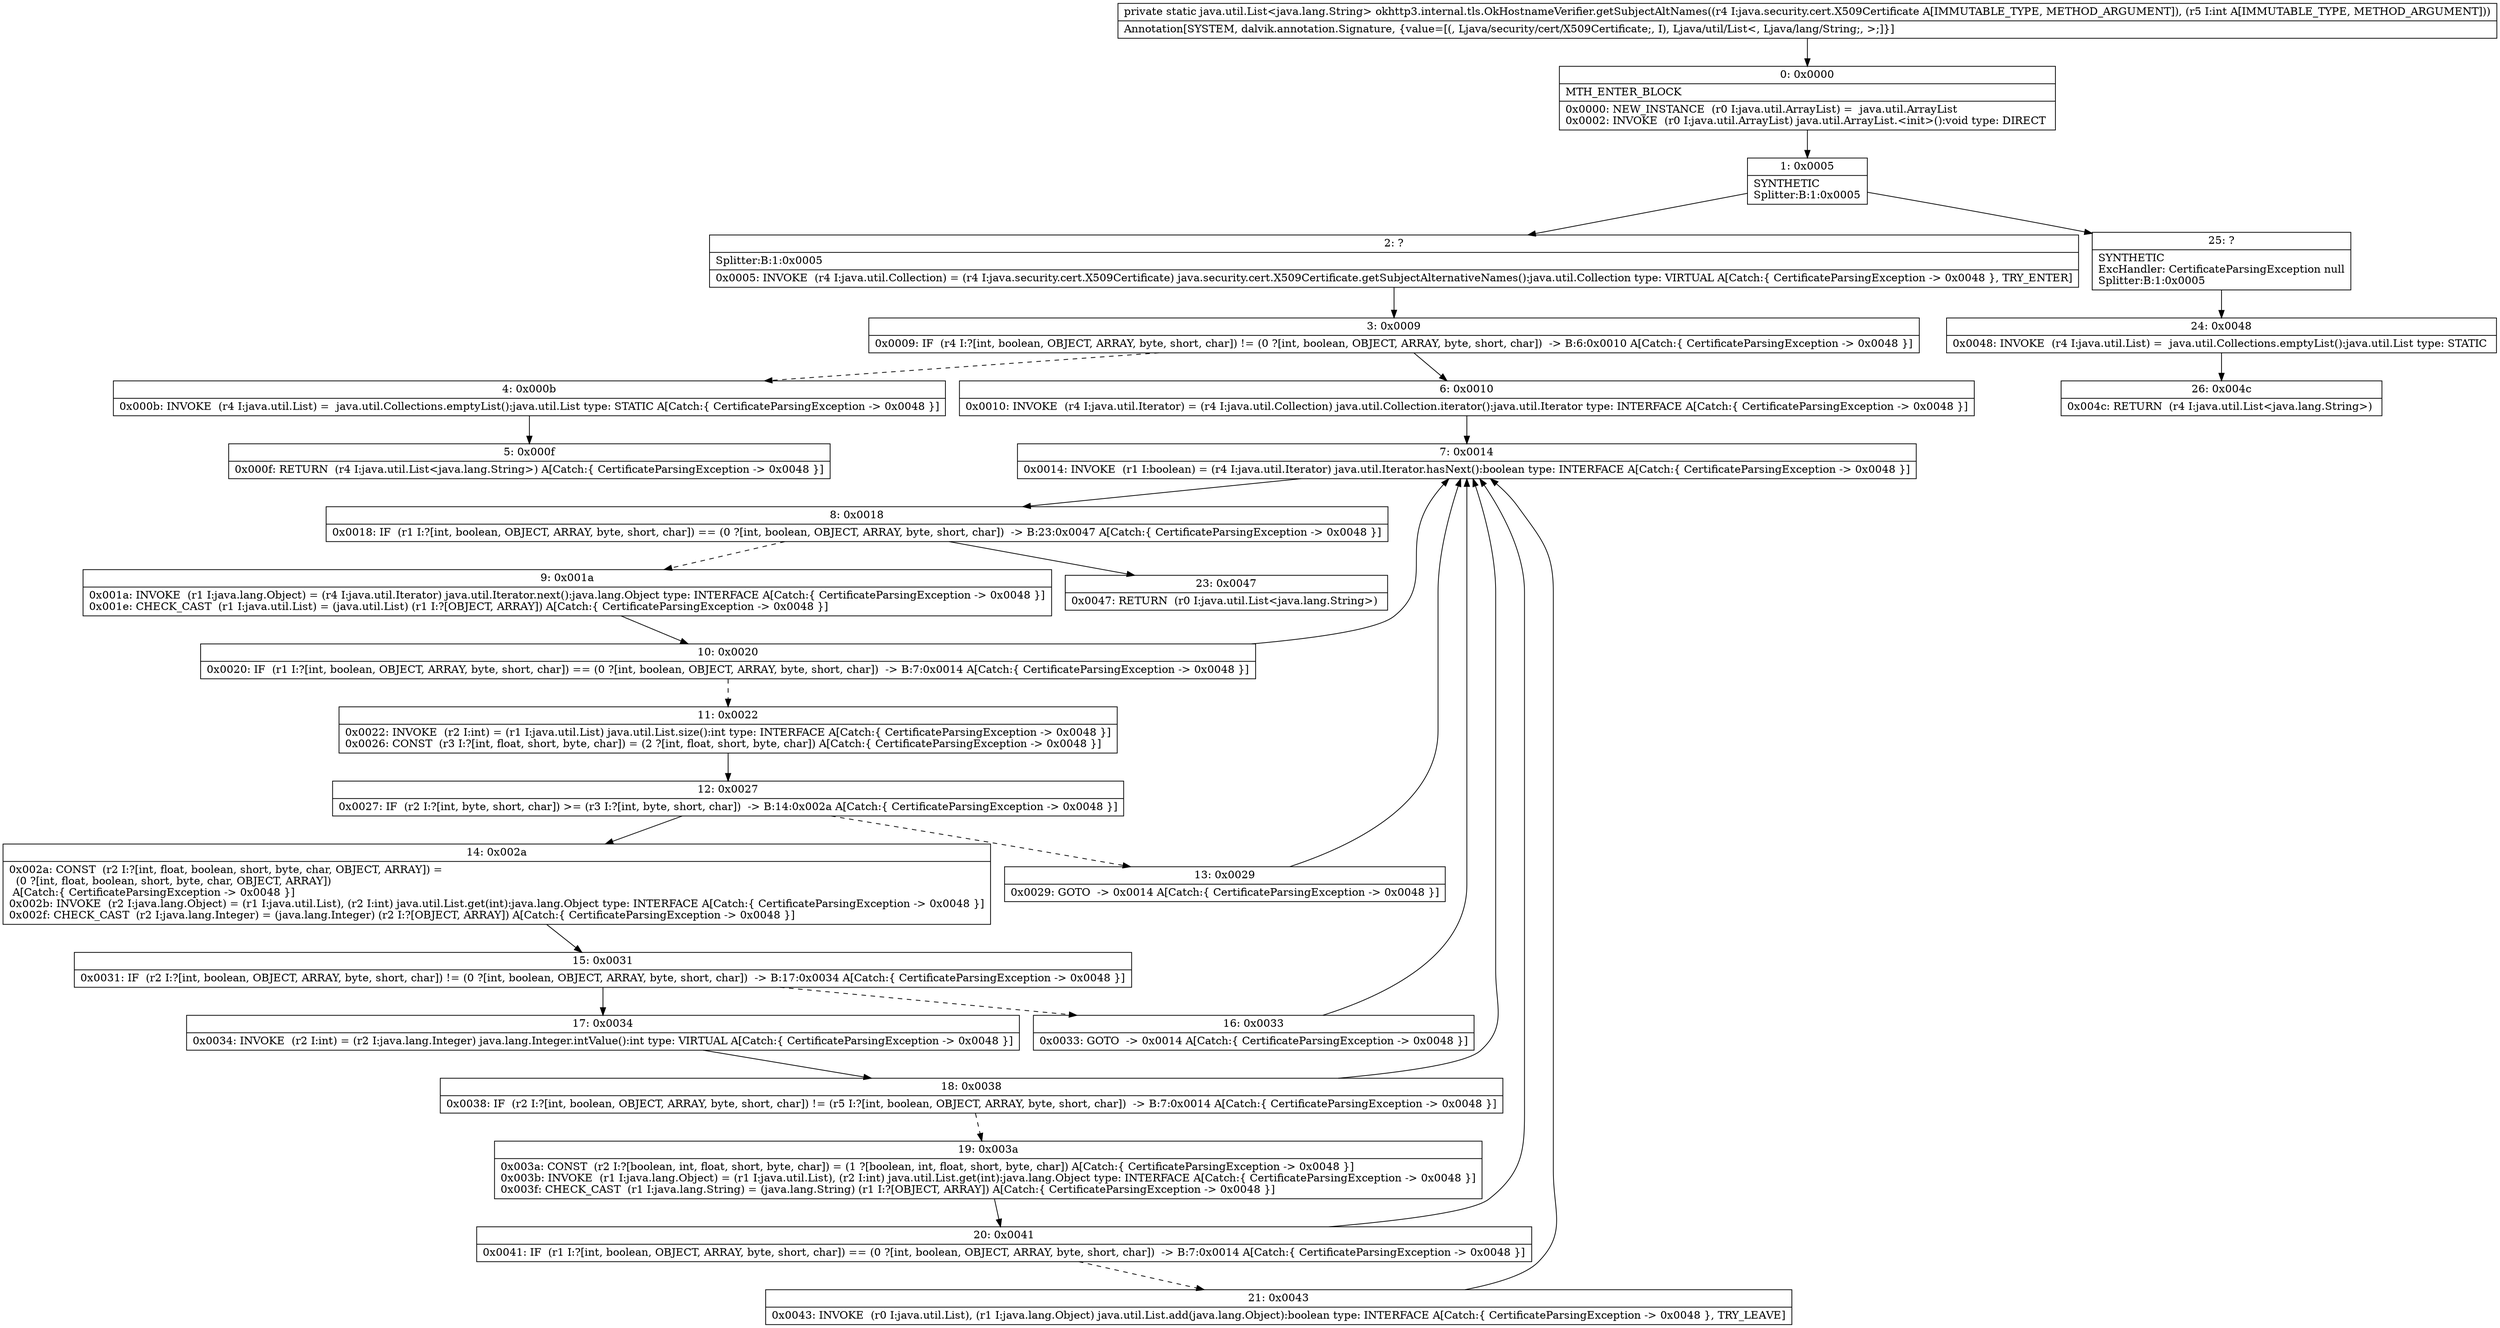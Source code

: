 digraph "CFG forokhttp3.internal.tls.OkHostnameVerifier.getSubjectAltNames(Ljava\/security\/cert\/X509Certificate;I)Ljava\/util\/List;" {
Node_0 [shape=record,label="{0\:\ 0x0000|MTH_ENTER_BLOCK\l|0x0000: NEW_INSTANCE  (r0 I:java.util.ArrayList) =  java.util.ArrayList \l0x0002: INVOKE  (r0 I:java.util.ArrayList) java.util.ArrayList.\<init\>():void type: DIRECT \l}"];
Node_1 [shape=record,label="{1\:\ 0x0005|SYNTHETIC\lSplitter:B:1:0x0005\l}"];
Node_2 [shape=record,label="{2\:\ ?|Splitter:B:1:0x0005\l|0x0005: INVOKE  (r4 I:java.util.Collection) = (r4 I:java.security.cert.X509Certificate) java.security.cert.X509Certificate.getSubjectAlternativeNames():java.util.Collection type: VIRTUAL A[Catch:\{ CertificateParsingException \-\> 0x0048 \}, TRY_ENTER]\l}"];
Node_3 [shape=record,label="{3\:\ 0x0009|0x0009: IF  (r4 I:?[int, boolean, OBJECT, ARRAY, byte, short, char]) != (0 ?[int, boolean, OBJECT, ARRAY, byte, short, char])  \-\> B:6:0x0010 A[Catch:\{ CertificateParsingException \-\> 0x0048 \}]\l}"];
Node_4 [shape=record,label="{4\:\ 0x000b|0x000b: INVOKE  (r4 I:java.util.List) =  java.util.Collections.emptyList():java.util.List type: STATIC A[Catch:\{ CertificateParsingException \-\> 0x0048 \}]\l}"];
Node_5 [shape=record,label="{5\:\ 0x000f|0x000f: RETURN  (r4 I:java.util.List\<java.lang.String\>) A[Catch:\{ CertificateParsingException \-\> 0x0048 \}]\l}"];
Node_6 [shape=record,label="{6\:\ 0x0010|0x0010: INVOKE  (r4 I:java.util.Iterator) = (r4 I:java.util.Collection) java.util.Collection.iterator():java.util.Iterator type: INTERFACE A[Catch:\{ CertificateParsingException \-\> 0x0048 \}]\l}"];
Node_7 [shape=record,label="{7\:\ 0x0014|0x0014: INVOKE  (r1 I:boolean) = (r4 I:java.util.Iterator) java.util.Iterator.hasNext():boolean type: INTERFACE A[Catch:\{ CertificateParsingException \-\> 0x0048 \}]\l}"];
Node_8 [shape=record,label="{8\:\ 0x0018|0x0018: IF  (r1 I:?[int, boolean, OBJECT, ARRAY, byte, short, char]) == (0 ?[int, boolean, OBJECT, ARRAY, byte, short, char])  \-\> B:23:0x0047 A[Catch:\{ CertificateParsingException \-\> 0x0048 \}]\l}"];
Node_9 [shape=record,label="{9\:\ 0x001a|0x001a: INVOKE  (r1 I:java.lang.Object) = (r4 I:java.util.Iterator) java.util.Iterator.next():java.lang.Object type: INTERFACE A[Catch:\{ CertificateParsingException \-\> 0x0048 \}]\l0x001e: CHECK_CAST  (r1 I:java.util.List) = (java.util.List) (r1 I:?[OBJECT, ARRAY]) A[Catch:\{ CertificateParsingException \-\> 0x0048 \}]\l}"];
Node_10 [shape=record,label="{10\:\ 0x0020|0x0020: IF  (r1 I:?[int, boolean, OBJECT, ARRAY, byte, short, char]) == (0 ?[int, boolean, OBJECT, ARRAY, byte, short, char])  \-\> B:7:0x0014 A[Catch:\{ CertificateParsingException \-\> 0x0048 \}]\l}"];
Node_11 [shape=record,label="{11\:\ 0x0022|0x0022: INVOKE  (r2 I:int) = (r1 I:java.util.List) java.util.List.size():int type: INTERFACE A[Catch:\{ CertificateParsingException \-\> 0x0048 \}]\l0x0026: CONST  (r3 I:?[int, float, short, byte, char]) = (2 ?[int, float, short, byte, char]) A[Catch:\{ CertificateParsingException \-\> 0x0048 \}]\l}"];
Node_12 [shape=record,label="{12\:\ 0x0027|0x0027: IF  (r2 I:?[int, byte, short, char]) \>= (r3 I:?[int, byte, short, char])  \-\> B:14:0x002a A[Catch:\{ CertificateParsingException \-\> 0x0048 \}]\l}"];
Node_13 [shape=record,label="{13\:\ 0x0029|0x0029: GOTO  \-\> 0x0014 A[Catch:\{ CertificateParsingException \-\> 0x0048 \}]\l}"];
Node_14 [shape=record,label="{14\:\ 0x002a|0x002a: CONST  (r2 I:?[int, float, boolean, short, byte, char, OBJECT, ARRAY]) = \l  (0 ?[int, float, boolean, short, byte, char, OBJECT, ARRAY])\l A[Catch:\{ CertificateParsingException \-\> 0x0048 \}]\l0x002b: INVOKE  (r2 I:java.lang.Object) = (r1 I:java.util.List), (r2 I:int) java.util.List.get(int):java.lang.Object type: INTERFACE A[Catch:\{ CertificateParsingException \-\> 0x0048 \}]\l0x002f: CHECK_CAST  (r2 I:java.lang.Integer) = (java.lang.Integer) (r2 I:?[OBJECT, ARRAY]) A[Catch:\{ CertificateParsingException \-\> 0x0048 \}]\l}"];
Node_15 [shape=record,label="{15\:\ 0x0031|0x0031: IF  (r2 I:?[int, boolean, OBJECT, ARRAY, byte, short, char]) != (0 ?[int, boolean, OBJECT, ARRAY, byte, short, char])  \-\> B:17:0x0034 A[Catch:\{ CertificateParsingException \-\> 0x0048 \}]\l}"];
Node_16 [shape=record,label="{16\:\ 0x0033|0x0033: GOTO  \-\> 0x0014 A[Catch:\{ CertificateParsingException \-\> 0x0048 \}]\l}"];
Node_17 [shape=record,label="{17\:\ 0x0034|0x0034: INVOKE  (r2 I:int) = (r2 I:java.lang.Integer) java.lang.Integer.intValue():int type: VIRTUAL A[Catch:\{ CertificateParsingException \-\> 0x0048 \}]\l}"];
Node_18 [shape=record,label="{18\:\ 0x0038|0x0038: IF  (r2 I:?[int, boolean, OBJECT, ARRAY, byte, short, char]) != (r5 I:?[int, boolean, OBJECT, ARRAY, byte, short, char])  \-\> B:7:0x0014 A[Catch:\{ CertificateParsingException \-\> 0x0048 \}]\l}"];
Node_19 [shape=record,label="{19\:\ 0x003a|0x003a: CONST  (r2 I:?[boolean, int, float, short, byte, char]) = (1 ?[boolean, int, float, short, byte, char]) A[Catch:\{ CertificateParsingException \-\> 0x0048 \}]\l0x003b: INVOKE  (r1 I:java.lang.Object) = (r1 I:java.util.List), (r2 I:int) java.util.List.get(int):java.lang.Object type: INTERFACE A[Catch:\{ CertificateParsingException \-\> 0x0048 \}]\l0x003f: CHECK_CAST  (r1 I:java.lang.String) = (java.lang.String) (r1 I:?[OBJECT, ARRAY]) A[Catch:\{ CertificateParsingException \-\> 0x0048 \}]\l}"];
Node_20 [shape=record,label="{20\:\ 0x0041|0x0041: IF  (r1 I:?[int, boolean, OBJECT, ARRAY, byte, short, char]) == (0 ?[int, boolean, OBJECT, ARRAY, byte, short, char])  \-\> B:7:0x0014 A[Catch:\{ CertificateParsingException \-\> 0x0048 \}]\l}"];
Node_21 [shape=record,label="{21\:\ 0x0043|0x0043: INVOKE  (r0 I:java.util.List), (r1 I:java.lang.Object) java.util.List.add(java.lang.Object):boolean type: INTERFACE A[Catch:\{ CertificateParsingException \-\> 0x0048 \}, TRY_LEAVE]\l}"];
Node_23 [shape=record,label="{23\:\ 0x0047|0x0047: RETURN  (r0 I:java.util.List\<java.lang.String\>) \l}"];
Node_24 [shape=record,label="{24\:\ 0x0048|0x0048: INVOKE  (r4 I:java.util.List) =  java.util.Collections.emptyList():java.util.List type: STATIC \l}"];
Node_25 [shape=record,label="{25\:\ ?|SYNTHETIC\lExcHandler: CertificateParsingException null\lSplitter:B:1:0x0005\l}"];
Node_26 [shape=record,label="{26\:\ 0x004c|0x004c: RETURN  (r4 I:java.util.List\<java.lang.String\>) \l}"];
MethodNode[shape=record,label="{private static java.util.List\<java.lang.String\> okhttp3.internal.tls.OkHostnameVerifier.getSubjectAltNames((r4 I:java.security.cert.X509Certificate A[IMMUTABLE_TYPE, METHOD_ARGUMENT]), (r5 I:int A[IMMUTABLE_TYPE, METHOD_ARGUMENT]))  | Annotation[SYSTEM, dalvik.annotation.Signature, \{value=[(, Ljava\/security\/cert\/X509Certificate;, I), Ljava\/util\/List\<, Ljava\/lang\/String;, \>;]\}]\l}"];
MethodNode -> Node_0;
Node_0 -> Node_1;
Node_1 -> Node_2;
Node_1 -> Node_25;
Node_2 -> Node_3;
Node_3 -> Node_4[style=dashed];
Node_3 -> Node_6;
Node_4 -> Node_5;
Node_6 -> Node_7;
Node_7 -> Node_8;
Node_8 -> Node_9[style=dashed];
Node_8 -> Node_23;
Node_9 -> Node_10;
Node_10 -> Node_7;
Node_10 -> Node_11[style=dashed];
Node_11 -> Node_12;
Node_12 -> Node_13[style=dashed];
Node_12 -> Node_14;
Node_13 -> Node_7;
Node_14 -> Node_15;
Node_15 -> Node_16[style=dashed];
Node_15 -> Node_17;
Node_16 -> Node_7;
Node_17 -> Node_18;
Node_18 -> Node_7;
Node_18 -> Node_19[style=dashed];
Node_19 -> Node_20;
Node_20 -> Node_7;
Node_20 -> Node_21[style=dashed];
Node_21 -> Node_7;
Node_24 -> Node_26;
Node_25 -> Node_24;
}

